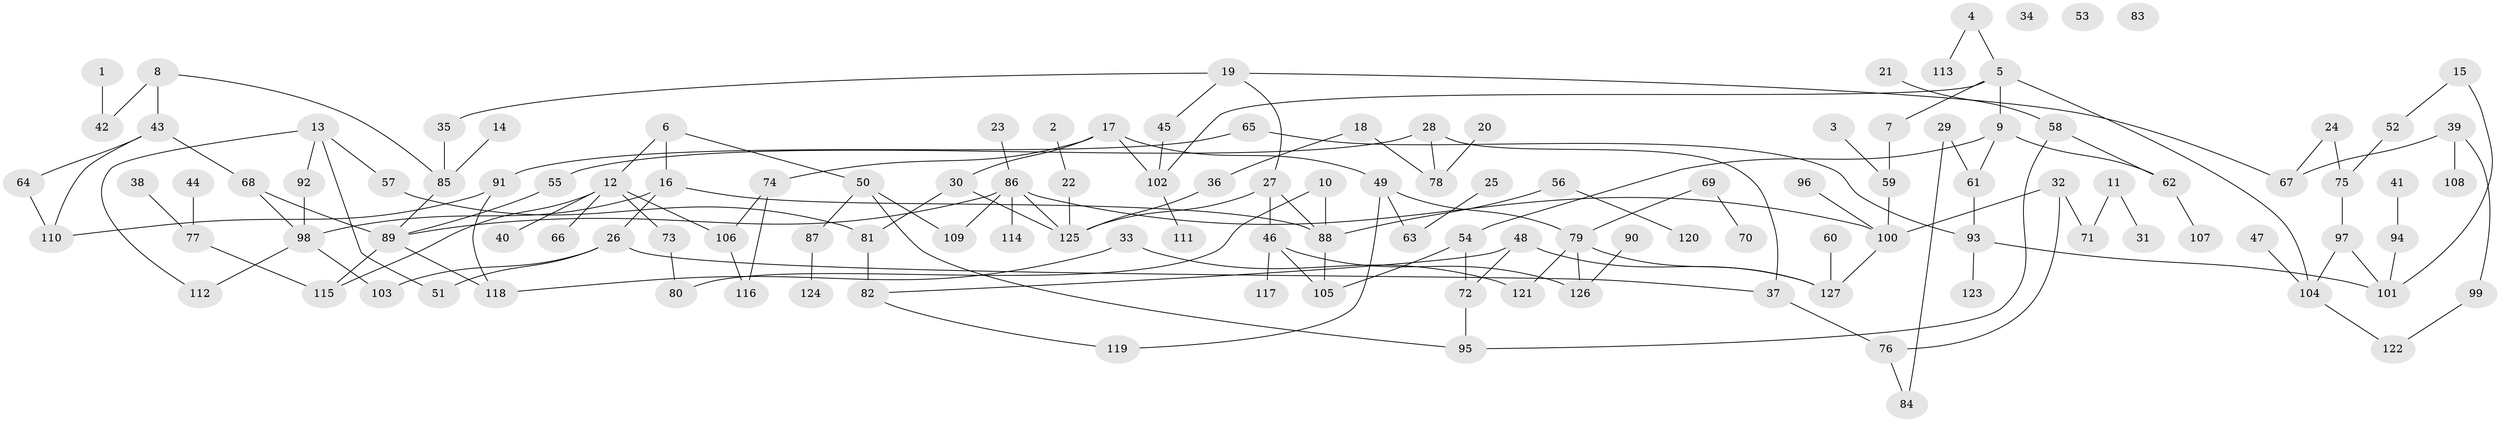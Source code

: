 // Generated by graph-tools (version 1.1) at 2025/39/03/09/25 04:39:00]
// undirected, 127 vertices, 158 edges
graph export_dot {
graph [start="1"]
  node [color=gray90,style=filled];
  1;
  2;
  3;
  4;
  5;
  6;
  7;
  8;
  9;
  10;
  11;
  12;
  13;
  14;
  15;
  16;
  17;
  18;
  19;
  20;
  21;
  22;
  23;
  24;
  25;
  26;
  27;
  28;
  29;
  30;
  31;
  32;
  33;
  34;
  35;
  36;
  37;
  38;
  39;
  40;
  41;
  42;
  43;
  44;
  45;
  46;
  47;
  48;
  49;
  50;
  51;
  52;
  53;
  54;
  55;
  56;
  57;
  58;
  59;
  60;
  61;
  62;
  63;
  64;
  65;
  66;
  67;
  68;
  69;
  70;
  71;
  72;
  73;
  74;
  75;
  76;
  77;
  78;
  79;
  80;
  81;
  82;
  83;
  84;
  85;
  86;
  87;
  88;
  89;
  90;
  91;
  92;
  93;
  94;
  95;
  96;
  97;
  98;
  99;
  100;
  101;
  102;
  103;
  104;
  105;
  106;
  107;
  108;
  109;
  110;
  111;
  112;
  113;
  114;
  115;
  116;
  117;
  118;
  119;
  120;
  121;
  122;
  123;
  124;
  125;
  126;
  127;
  1 -- 42;
  2 -- 22;
  3 -- 59;
  4 -- 5;
  4 -- 113;
  5 -- 7;
  5 -- 9;
  5 -- 102;
  5 -- 104;
  6 -- 12;
  6 -- 16;
  6 -- 50;
  7 -- 59;
  8 -- 42;
  8 -- 43;
  8 -- 85;
  9 -- 54;
  9 -- 61;
  9 -- 62;
  10 -- 80;
  10 -- 88;
  11 -- 31;
  11 -- 71;
  12 -- 40;
  12 -- 66;
  12 -- 73;
  12 -- 106;
  12 -- 115;
  13 -- 51;
  13 -- 57;
  13 -- 92;
  13 -- 112;
  14 -- 85;
  15 -- 52;
  15 -- 101;
  16 -- 26;
  16 -- 88;
  16 -- 98;
  17 -- 30;
  17 -- 49;
  17 -- 74;
  17 -- 102;
  18 -- 36;
  18 -- 78;
  19 -- 27;
  19 -- 35;
  19 -- 45;
  19 -- 67;
  20 -- 78;
  21 -- 58;
  22 -- 125;
  23 -- 86;
  24 -- 67;
  24 -- 75;
  25 -- 63;
  26 -- 37;
  26 -- 51;
  26 -- 103;
  27 -- 46;
  27 -- 88;
  27 -- 125;
  28 -- 37;
  28 -- 55;
  28 -- 78;
  29 -- 61;
  29 -- 84;
  30 -- 81;
  30 -- 125;
  32 -- 71;
  32 -- 76;
  32 -- 100;
  33 -- 118;
  33 -- 121;
  35 -- 85;
  36 -- 125;
  37 -- 76;
  38 -- 77;
  39 -- 67;
  39 -- 99;
  39 -- 108;
  41 -- 94;
  43 -- 64;
  43 -- 68;
  43 -- 110;
  44 -- 77;
  45 -- 102;
  46 -- 105;
  46 -- 117;
  46 -- 126;
  47 -- 104;
  48 -- 72;
  48 -- 82;
  48 -- 127;
  49 -- 63;
  49 -- 79;
  49 -- 119;
  50 -- 87;
  50 -- 95;
  50 -- 109;
  52 -- 75;
  54 -- 72;
  54 -- 105;
  55 -- 89;
  56 -- 88;
  56 -- 120;
  57 -- 81;
  58 -- 62;
  58 -- 95;
  59 -- 100;
  60 -- 127;
  61 -- 93;
  62 -- 107;
  64 -- 110;
  65 -- 91;
  65 -- 93;
  68 -- 89;
  68 -- 98;
  69 -- 70;
  69 -- 79;
  72 -- 95;
  73 -- 80;
  74 -- 106;
  74 -- 116;
  75 -- 97;
  76 -- 84;
  77 -- 115;
  79 -- 121;
  79 -- 126;
  79 -- 127;
  81 -- 82;
  82 -- 119;
  85 -- 89;
  86 -- 89;
  86 -- 100;
  86 -- 109;
  86 -- 114;
  86 -- 125;
  87 -- 124;
  88 -- 105;
  89 -- 115;
  89 -- 118;
  90 -- 126;
  91 -- 110;
  91 -- 118;
  92 -- 98;
  93 -- 101;
  93 -- 123;
  94 -- 101;
  96 -- 100;
  97 -- 101;
  97 -- 104;
  98 -- 103;
  98 -- 112;
  99 -- 122;
  100 -- 127;
  102 -- 111;
  104 -- 122;
  106 -- 116;
}

